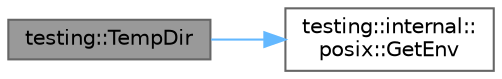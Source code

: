 digraph "testing::TempDir"
{
 // LATEX_PDF_SIZE
  bgcolor="transparent";
  edge [fontname=Helvetica,fontsize=10,labelfontname=Helvetica,labelfontsize=10];
  node [fontname=Helvetica,fontsize=10,shape=box,height=0.2,width=0.4];
  rankdir="LR";
  Node1 [id="Node000001",label="testing::TempDir",height=0.2,width=0.4,color="gray40", fillcolor="grey60", style="filled", fontcolor="black",tooltip=" "];
  Node1 -> Node2 [id="edge1_Node000001_Node000002",color="steelblue1",style="solid",tooltip=" "];
  Node2 [id="Node000002",label="testing::internal::\lposix::GetEnv",height=0.2,width=0.4,color="grey40", fillcolor="white", style="filled",URL="$namespacetesting_1_1internal_1_1posix.html#aa78973d3f7aa4efd24742b0537c8cd50",tooltip=" "];
}
